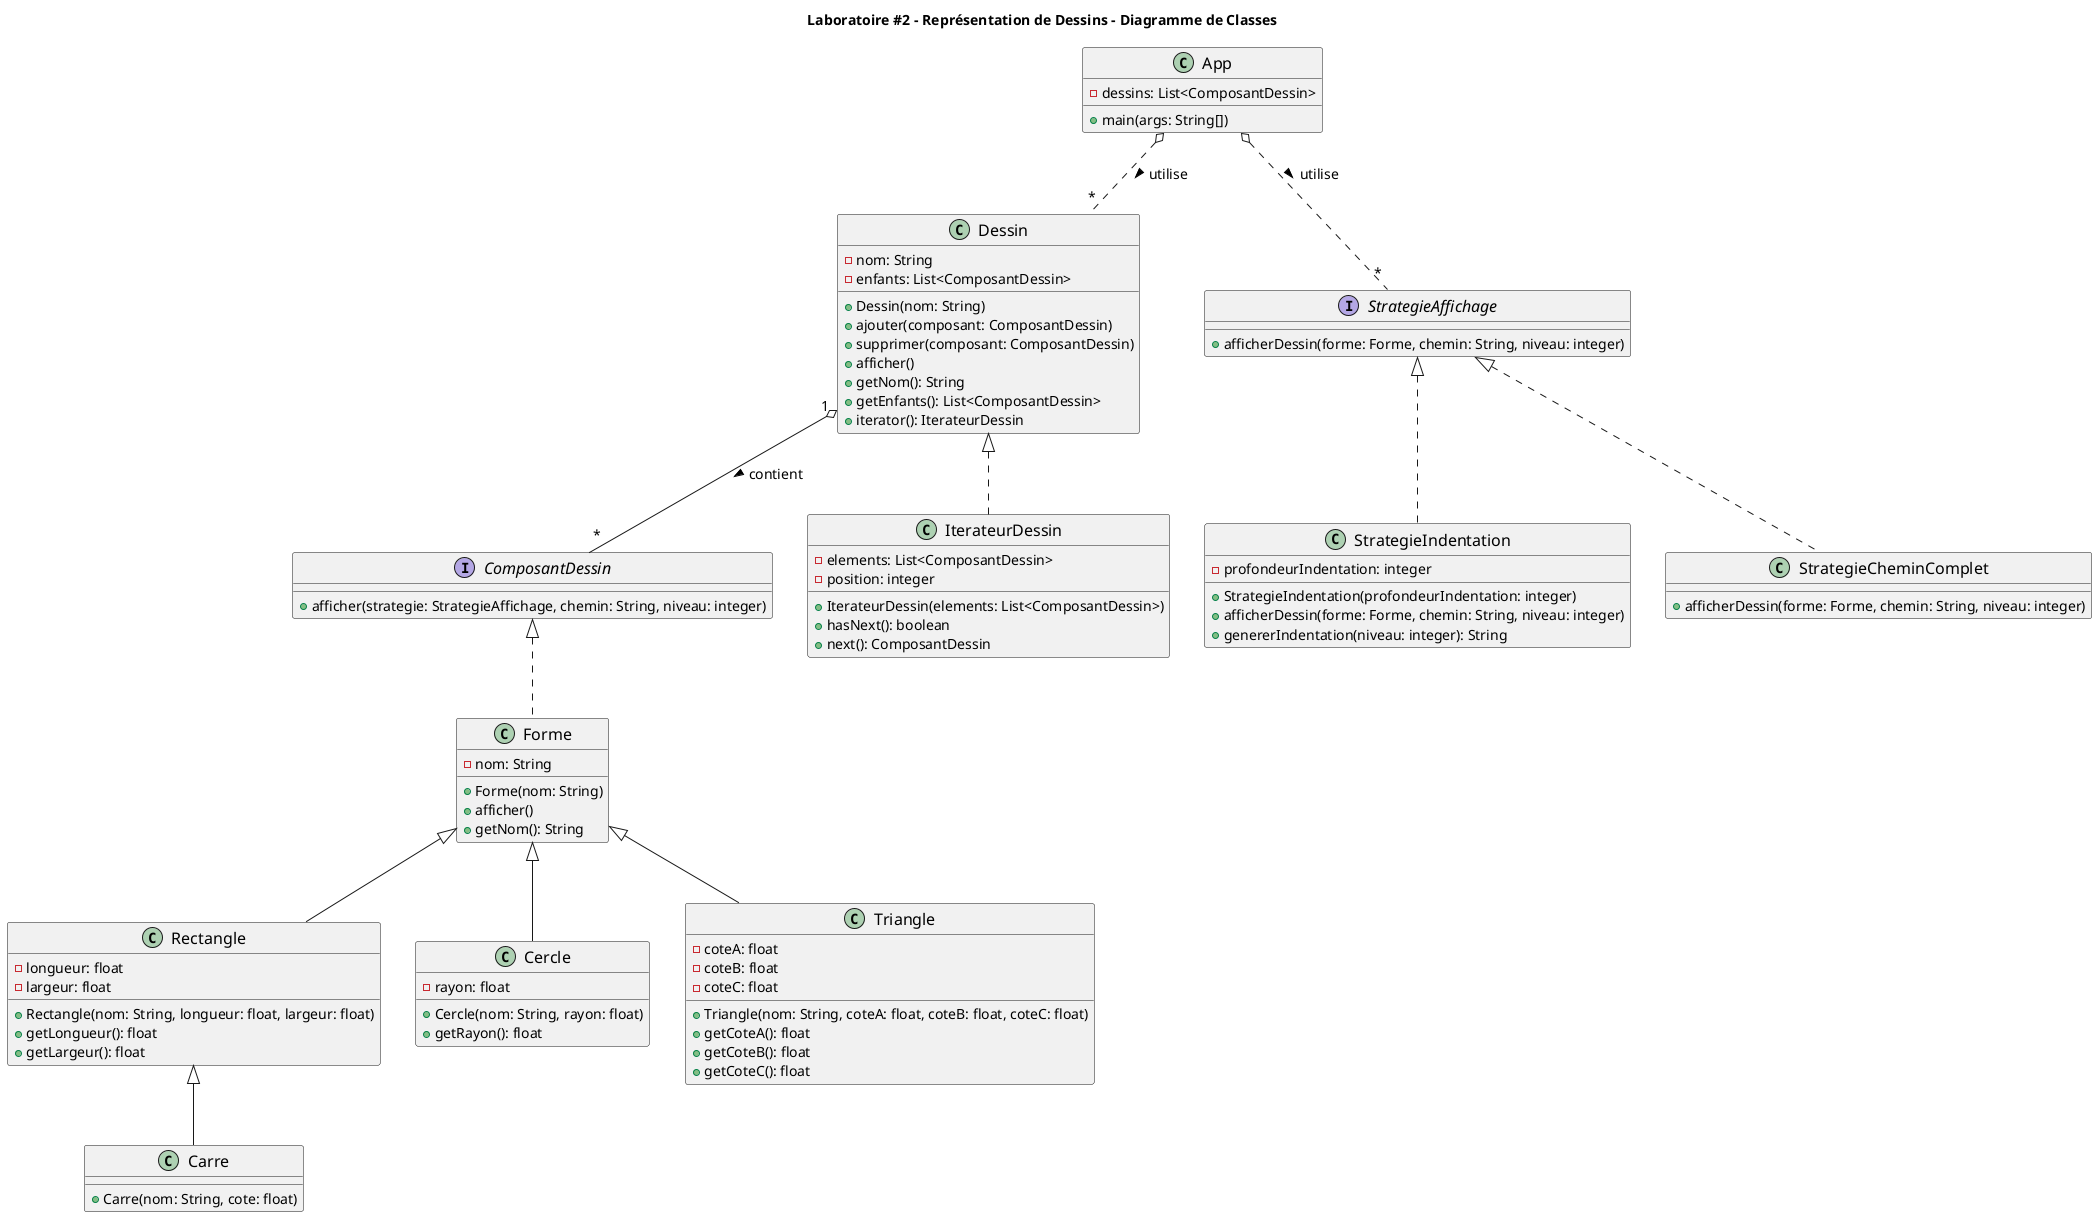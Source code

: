 @startuml FormulairePaiement
' skinparam classAttributeIconSize 0
' left to right direction
' skinparam linetype ortho
skinparam defaultFontSize 14
skinparam classFontSize 16
skinparam noteFontSize 12

title Laboratoire #2 - Représentation de Dessins - Diagramme de Classes

interface ComposantDessin {
    + afficher(strategie: StrategieAffichage, chemin: String, niveau: integer)
}

' Classes métier
class App {
    - dessins: List<ComposantDessin>
    + main(args: String[])
}

class Forme implements ComposantDessin {
    - nom: String
    + Forme(nom: String)
    + afficher()
    + getNom(): String
}

class Rectangle extends Forme {
    - longueur: float
    - largeur: float
    + Rectangle(nom: String, longueur: float, largeur: float)
    + getLongueur(): float
    + getLargeur(): float
}

class Cercle extends Forme {
    - rayon: float
    + Cercle(nom: String, rayon: float)
    + getRayon(): float
}

class Triangle extends Forme {
    - coteA: float
    - coteB: float
    - coteC: float
    + Triangle(nom: String, coteA: float, coteB: float, coteC: float)
    + getCoteA(): float
    + getCoteB(): float
    + getCoteC(): float
}

class Carre extends Rectangle {
    + Carre(nom: String, cote: float)
}

class Dessin {
    - nom: String
    - enfants: List<ComposantDessin>
    + Dessin(nom: String)
    + ajouter(composant: ComposantDessin)
    + supprimer(composant: ComposantDessin)
    + afficher()
    + getNom(): String
    + getEnfants(): List<ComposantDessin>
    + iterator(): IterateurDessin
}

class IterateurDessin {
    - elements: List<ComposantDessin>
    - position: integer
    + IterateurDessin(elements: List<ComposantDessin>)
    + hasNext(): boolean
    + next(): ComposantDessin
}

interface StrategieAffichage {
    + afficherDessin(forme: Forme, chemin: String, niveau: integer)
}

class StrategieIndentation implements StrategieAffichage {
    - profondeurIndentation: integer
    + StrategieIndentation(profondeurIndentation: integer)
    + afficherDessin(forme: Forme, chemin: String, niveau: integer)
    + genererIndentation(niveau: integer): String
}

class StrategieCheminComplet implements StrategieAffichage {
    + afficherDessin(forme: Forme, chemin: String, niveau: integer)
}

' Relations
App o.. "*" Dessin : utilise >
App o.. "*" StrategieAffichage : utilise >

Dessin "1" o-- "*" ComposantDessin : contient >
Dessin <|.. IterateurDessin

@enduml
